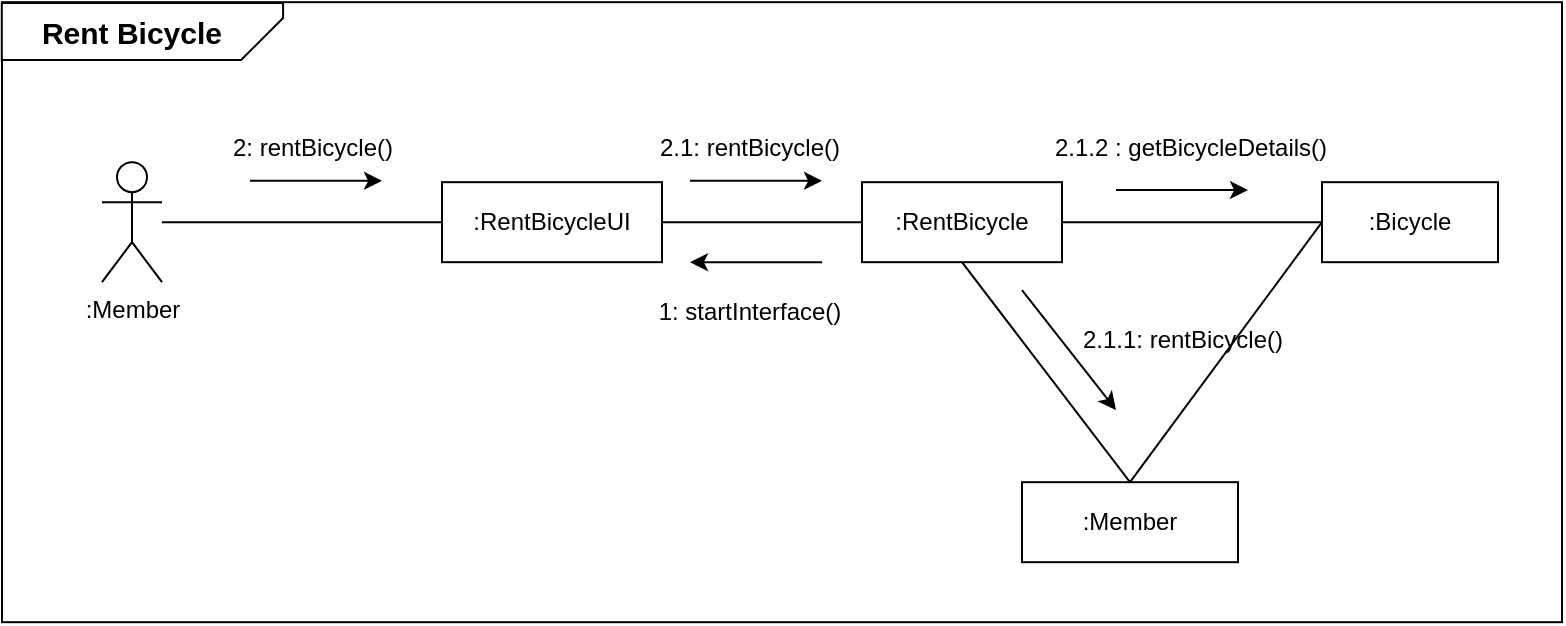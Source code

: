 <mxfile version="26.2.15">
  <diagram name="페이지-1" id="YrGnkqJNx8R0_pJG_wuY">
    <mxGraphModel dx="1248" dy="648" grid="1" gridSize="10" guides="1" tooltips="1" connect="1" arrows="1" fold="1" page="1" pageScale="1" pageWidth="200" pageHeight="200" math="0" shadow="0">
      <root>
        <mxCell id="0" />
        <mxCell id="1" parent="0" />
        <mxCell id="aCNtm3d9xgUVQaLuDEn9-1" value="" style="rounded=0;whiteSpace=wrap;html=1;" parent="1" vertex="1">
          <mxGeometry x="-270" y="46.09" width="780" height="310" as="geometry" />
        </mxCell>
        <mxCell id="aCNtm3d9xgUVQaLuDEn9-2" value=":Member" style="shape=umlActor;verticalLabelPosition=bottom;verticalAlign=top;html=1;outlineConnect=0;" parent="1" vertex="1">
          <mxGeometry x="-220" y="126.085" width="30" height="60" as="geometry" />
        </mxCell>
        <mxCell id="aCNtm3d9xgUVQaLuDEn9-3" value=":RentBicycleUI" style="rounded=0;whiteSpace=wrap;html=1;" parent="1" vertex="1">
          <mxGeometry x="-50" y="136.085" width="110" height="40" as="geometry" />
        </mxCell>
        <mxCell id="aCNtm3d9xgUVQaLuDEn9-4" value=":RentBicycle" style="rounded=0;whiteSpace=wrap;html=1;" parent="1" vertex="1">
          <mxGeometry x="160" y="136.085" width="100" height="40" as="geometry" />
        </mxCell>
        <mxCell id="aCNtm3d9xgUVQaLuDEn9-5" value="" style="endArrow=none;html=1;rounded=0;exitX=1;exitY=0.5;exitDx=0;exitDy=0;entryX=0;entryY=0.5;entryDx=0;entryDy=0;" parent="1" source="aCNtm3d9xgUVQaLuDEn9-3" target="aCNtm3d9xgUVQaLuDEn9-4" edge="1">
          <mxGeometry width="50" height="50" relative="1" as="geometry">
            <mxPoint x="100" y="206.085" as="sourcePoint" />
            <mxPoint x="150" y="156.085" as="targetPoint" />
          </mxGeometry>
        </mxCell>
        <mxCell id="aCNtm3d9xgUVQaLuDEn9-6" value="" style="endArrow=none;html=1;rounded=0;entryX=0;entryY=0.5;entryDx=0;entryDy=0;" parent="1" source="aCNtm3d9xgUVQaLuDEn9-2" target="aCNtm3d9xgUVQaLuDEn9-3" edge="1">
          <mxGeometry width="50" height="50" relative="1" as="geometry">
            <mxPoint x="100" y="206.085" as="sourcePoint" />
            <mxPoint x="150" y="156.085" as="targetPoint" />
          </mxGeometry>
        </mxCell>
        <mxCell id="aCNtm3d9xgUVQaLuDEn9-7" value=":Member" style="rounded=0;whiteSpace=wrap;html=1;" parent="1" vertex="1">
          <mxGeometry x="240" y="286.09" width="108" height="40" as="geometry" />
        </mxCell>
        <mxCell id="aCNtm3d9xgUVQaLuDEn9-9" value="" style="endArrow=classic;html=1;rounded=0;" parent="1" edge="1">
          <mxGeometry width="50" height="50" relative="1" as="geometry">
            <mxPoint x="140" y="176.085" as="sourcePoint" />
            <mxPoint x="74" y="176.085" as="targetPoint" />
          </mxGeometry>
        </mxCell>
        <mxCell id="aCNtm3d9xgUVQaLuDEn9-12" value="1: startInterface()" style="text;html=1;align=center;verticalAlign=middle;whiteSpace=wrap;rounded=0;" parent="1" vertex="1">
          <mxGeometry x="44" y="186.085" width="120" height="30" as="geometry" />
        </mxCell>
        <mxCell id="aCNtm3d9xgUVQaLuDEn9-13" value=":Bicycle" style="rounded=0;whiteSpace=wrap;html=1;" parent="1" vertex="1">
          <mxGeometry x="390" y="136.09" width="88" height="40" as="geometry" />
        </mxCell>
        <mxCell id="aCNtm3d9xgUVQaLuDEn9-15" value="" style="endArrow=classic;html=1;rounded=0;" parent="1" edge="1">
          <mxGeometry width="50" height="50" relative="1" as="geometry">
            <mxPoint x="74" y="135.415" as="sourcePoint" />
            <mxPoint x="140" y="135.415" as="targetPoint" />
          </mxGeometry>
        </mxCell>
        <mxCell id="aCNtm3d9xgUVQaLuDEn9-16" value="" style="endArrow=classic;html=1;rounded=0;" parent="1" edge="1">
          <mxGeometry width="50" height="50" relative="1" as="geometry">
            <mxPoint x="-146" y="135.415" as="sourcePoint" />
            <mxPoint x="-80" y="135.415" as="targetPoint" />
          </mxGeometry>
        </mxCell>
        <mxCell id="aCNtm3d9xgUVQaLuDEn9-17" value="2: rentBicycle()" style="text;html=1;align=center;verticalAlign=middle;whiteSpace=wrap;rounded=0;" parent="1" vertex="1">
          <mxGeometry x="-170" y="104.085" width="111" height="30" as="geometry" />
        </mxCell>
        <mxCell id="aCNtm3d9xgUVQaLuDEn9-19" value="2.1.2 : getBicycleDetails()" style="text;html=1;align=center;verticalAlign=middle;whiteSpace=wrap;rounded=0;" parent="1" vertex="1">
          <mxGeometry x="249" y="104.09" width="151" height="30" as="geometry" />
        </mxCell>
        <mxCell id="aCNtm3d9xgUVQaLuDEn9-20" value="2.1: rentBicycle()" style="text;html=1;align=center;verticalAlign=middle;whiteSpace=wrap;rounded=0;" parent="1" vertex="1">
          <mxGeometry x="31" y="104.085" width="146" height="30" as="geometry" />
        </mxCell>
        <mxCell id="aCNtm3d9xgUVQaLuDEn9-21" value="" style="endArrow=classic;html=1;rounded=0;" parent="1" edge="1">
          <mxGeometry width="50" height="50" relative="1" as="geometry">
            <mxPoint x="240" y="190.005" as="sourcePoint" />
            <mxPoint x="287" y="250.01" as="targetPoint" />
          </mxGeometry>
        </mxCell>
        <mxCell id="aCNtm3d9xgUVQaLuDEn9-23" value="" style="shape=card;whiteSpace=wrap;html=1;rotation=90;direction=south;size=21;" parent="1" vertex="1">
          <mxGeometry x="-214" y="-9.55" width="28.44" height="140.64" as="geometry" />
        </mxCell>
        <mxCell id="aCNtm3d9xgUVQaLuDEn9-24" value="&lt;span style=&quot;font-size: 15px;&quot;&gt;&lt;b&gt;Rent Bicycle&lt;/b&gt;&lt;/span&gt;" style="text;html=1;align=center;verticalAlign=middle;whiteSpace=wrap;rounded=0;" parent="1" vertex="1">
          <mxGeometry x="-265" y="45.77" width="120" height="30" as="geometry" />
        </mxCell>
        <mxCell id="aCNtm3d9xgUVQaLuDEn9-27" value="" style="endArrow=none;html=1;rounded=0;entryX=0.5;entryY=1;entryDx=0;entryDy=0;exitX=0.5;exitY=0;exitDx=0;exitDy=0;" parent="1" source="aCNtm3d9xgUVQaLuDEn9-7" target="aCNtm3d9xgUVQaLuDEn9-4" edge="1">
          <mxGeometry width="50" height="50" relative="1" as="geometry">
            <mxPoint x="210" y="286.09" as="sourcePoint" />
            <mxPoint x="210" y="200" as="targetPoint" />
          </mxGeometry>
        </mxCell>
        <mxCell id="aCNtm3d9xgUVQaLuDEn9-30" value="2.1.1: rentBicycle()" style="text;html=1;align=center;verticalAlign=middle;whiteSpace=wrap;rounded=0;" parent="1" vertex="1">
          <mxGeometry x="249" y="200" width="143" height="30" as="geometry" />
        </mxCell>
        <mxCell id="82bJkT0f9cWrbx1QZEuL-3" value="" style="endArrow=none;html=1;rounded=0;entryX=1;entryY=0.5;entryDx=0;entryDy=0;exitX=0;exitY=0.5;exitDx=0;exitDy=0;" parent="1" source="aCNtm3d9xgUVQaLuDEn9-13" target="aCNtm3d9xgUVQaLuDEn9-4" edge="1">
          <mxGeometry width="50" height="50" relative="1" as="geometry">
            <mxPoint x="240" y="200" as="sourcePoint" />
            <mxPoint x="290" y="150" as="targetPoint" />
          </mxGeometry>
        </mxCell>
        <mxCell id="82bJkT0f9cWrbx1QZEuL-4" value="" style="endArrow=classic;html=1;rounded=0;" parent="1" edge="1">
          <mxGeometry width="50" height="50" relative="1" as="geometry">
            <mxPoint x="287" y="139.995" as="sourcePoint" />
            <mxPoint x="353" y="139.995" as="targetPoint" />
          </mxGeometry>
        </mxCell>
        <mxCell id="lm3y_5AEn1HPNBuTFitw-1" value="" style="endArrow=none;html=1;rounded=0;entryX=0;entryY=0.5;entryDx=0;entryDy=0;exitX=0.5;exitY=0;exitDx=0;exitDy=0;" edge="1" parent="1" source="aCNtm3d9xgUVQaLuDEn9-7" target="aCNtm3d9xgUVQaLuDEn9-13">
          <mxGeometry width="50" height="50" relative="1" as="geometry">
            <mxPoint x="100" y="370" as="sourcePoint" />
            <mxPoint x="150" y="320" as="targetPoint" />
          </mxGeometry>
        </mxCell>
      </root>
    </mxGraphModel>
  </diagram>
</mxfile>
